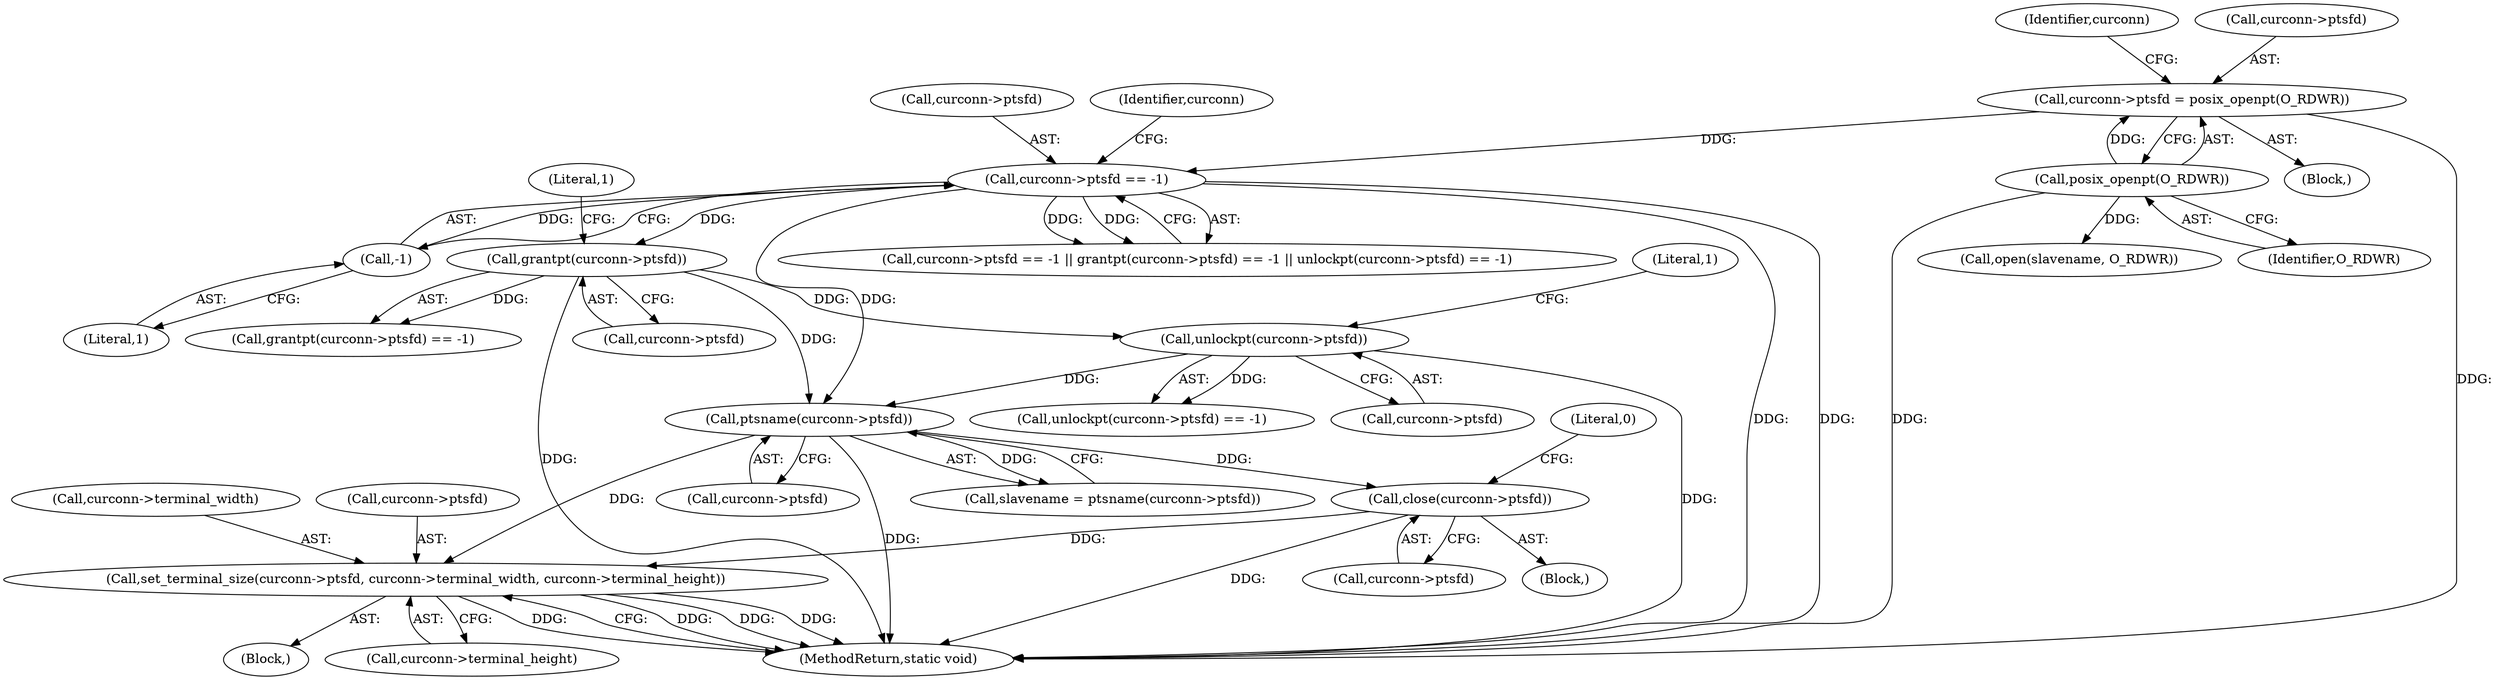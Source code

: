 digraph "0_MAC-Telnet_b69d11727d4f0f8cf719c79e3fb700f55ca03e9a_2@pointer" {
"1000695" [label="(Call,set_terminal_size(curconn->ptsfd, curconn->terminal_width, curconn->terminal_height))"];
"1000545" [label="(Call,close(curconn->ptsfd))"];
"1000357" [label="(Call,ptsname(curconn->ptsfd))"];
"1000330" [label="(Call,grantpt(curconn->ptsfd))"];
"1000322" [label="(Call,curconn->ptsfd == -1)"];
"1000314" [label="(Call,curconn->ptsfd = posix_openpt(O_RDWR))"];
"1000318" [label="(Call,posix_openpt(O_RDWR))"];
"1000326" [label="(Call,-1)"];
"1000337" [label="(Call,unlockpt(curconn->ptsfd))"];
"1000357" [label="(Call,ptsname(curconn->ptsfd))"];
"1000484" [label="(Block,)"];
"1000365" [label="(Block,)"];
"1000550" [label="(Literal,0)"];
"1000337" [label="(Call,unlockpt(curconn->ptsfd))"];
"1000696" [label="(Call,curconn->ptsfd)"];
"1000545" [label="(Call,close(curconn->ptsfd))"];
"1000705" [label="(MethodReturn,static void)"];
"1000336" [label="(Call,unlockpt(curconn->ptsfd) == -1)"];
"1000324" [label="(Identifier,curconn)"];
"1000323" [label="(Call,curconn->ptsfd)"];
"1000315" [label="(Call,curconn->ptsfd)"];
"1000327" [label="(Literal,1)"];
"1000699" [label="(Call,curconn->terminal_width)"];
"1000330" [label="(Call,grantpt(curconn->ptsfd))"];
"1000338" [label="(Call,curconn->ptsfd)"];
"1000452" [label="(Call,open(slavename, O_RDWR))"];
"1000358" [label="(Call,curconn->ptsfd)"];
"1000355" [label="(Call,slavename = ptsname(curconn->ptsfd))"];
"1000329" [label="(Call,grantpt(curconn->ptsfd) == -1)"];
"1000314" [label="(Call,curconn->ptsfd = posix_openpt(O_RDWR))"];
"1000335" [label="(Literal,1)"];
"1000332" [label="(Identifier,curconn)"];
"1000322" [label="(Call,curconn->ptsfd == -1)"];
"1000546" [label="(Call,curconn->ptsfd)"];
"1000702" [label="(Call,curconn->terminal_height)"];
"1000321" [label="(Call,curconn->ptsfd == -1 || grantpt(curconn->ptsfd) == -1 || unlockpt(curconn->ptsfd) == -1)"];
"1000318" [label="(Call,posix_openpt(O_RDWR))"];
"1000342" [label="(Literal,1)"];
"1000319" [label="(Identifier,O_RDWR)"];
"1000130" [label="(Block,)"];
"1000326" [label="(Call,-1)"];
"1000331" [label="(Call,curconn->ptsfd)"];
"1000695" [label="(Call,set_terminal_size(curconn->ptsfd, curconn->terminal_width, curconn->terminal_height))"];
"1000695" -> "1000365"  [label="AST: "];
"1000695" -> "1000702"  [label="CFG: "];
"1000696" -> "1000695"  [label="AST: "];
"1000699" -> "1000695"  [label="AST: "];
"1000702" -> "1000695"  [label="AST: "];
"1000705" -> "1000695"  [label="CFG: "];
"1000695" -> "1000705"  [label="DDG: "];
"1000695" -> "1000705"  [label="DDG: "];
"1000695" -> "1000705"  [label="DDG: "];
"1000695" -> "1000705"  [label="DDG: "];
"1000545" -> "1000695"  [label="DDG: "];
"1000357" -> "1000695"  [label="DDG: "];
"1000545" -> "1000484"  [label="AST: "];
"1000545" -> "1000546"  [label="CFG: "];
"1000546" -> "1000545"  [label="AST: "];
"1000550" -> "1000545"  [label="CFG: "];
"1000545" -> "1000705"  [label="DDG: "];
"1000357" -> "1000545"  [label="DDG: "];
"1000357" -> "1000355"  [label="AST: "];
"1000357" -> "1000358"  [label="CFG: "];
"1000358" -> "1000357"  [label="AST: "];
"1000355" -> "1000357"  [label="CFG: "];
"1000357" -> "1000705"  [label="DDG: "];
"1000357" -> "1000355"  [label="DDG: "];
"1000330" -> "1000357"  [label="DDG: "];
"1000337" -> "1000357"  [label="DDG: "];
"1000322" -> "1000357"  [label="DDG: "];
"1000330" -> "1000329"  [label="AST: "];
"1000330" -> "1000331"  [label="CFG: "];
"1000331" -> "1000330"  [label="AST: "];
"1000335" -> "1000330"  [label="CFG: "];
"1000330" -> "1000705"  [label="DDG: "];
"1000330" -> "1000329"  [label="DDG: "];
"1000322" -> "1000330"  [label="DDG: "];
"1000330" -> "1000337"  [label="DDG: "];
"1000322" -> "1000321"  [label="AST: "];
"1000322" -> "1000326"  [label="CFG: "];
"1000323" -> "1000322"  [label="AST: "];
"1000326" -> "1000322"  [label="AST: "];
"1000332" -> "1000322"  [label="CFG: "];
"1000321" -> "1000322"  [label="CFG: "];
"1000322" -> "1000705"  [label="DDG: "];
"1000322" -> "1000705"  [label="DDG: "];
"1000322" -> "1000321"  [label="DDG: "];
"1000322" -> "1000321"  [label="DDG: "];
"1000314" -> "1000322"  [label="DDG: "];
"1000326" -> "1000322"  [label="DDG: "];
"1000314" -> "1000130"  [label="AST: "];
"1000314" -> "1000318"  [label="CFG: "];
"1000315" -> "1000314"  [label="AST: "];
"1000318" -> "1000314"  [label="AST: "];
"1000324" -> "1000314"  [label="CFG: "];
"1000314" -> "1000705"  [label="DDG: "];
"1000318" -> "1000314"  [label="DDG: "];
"1000318" -> "1000319"  [label="CFG: "];
"1000319" -> "1000318"  [label="AST: "];
"1000318" -> "1000705"  [label="DDG: "];
"1000318" -> "1000452"  [label="DDG: "];
"1000326" -> "1000327"  [label="CFG: "];
"1000327" -> "1000326"  [label="AST: "];
"1000337" -> "1000336"  [label="AST: "];
"1000337" -> "1000338"  [label="CFG: "];
"1000338" -> "1000337"  [label="AST: "];
"1000342" -> "1000337"  [label="CFG: "];
"1000337" -> "1000705"  [label="DDG: "];
"1000337" -> "1000336"  [label="DDG: "];
}
